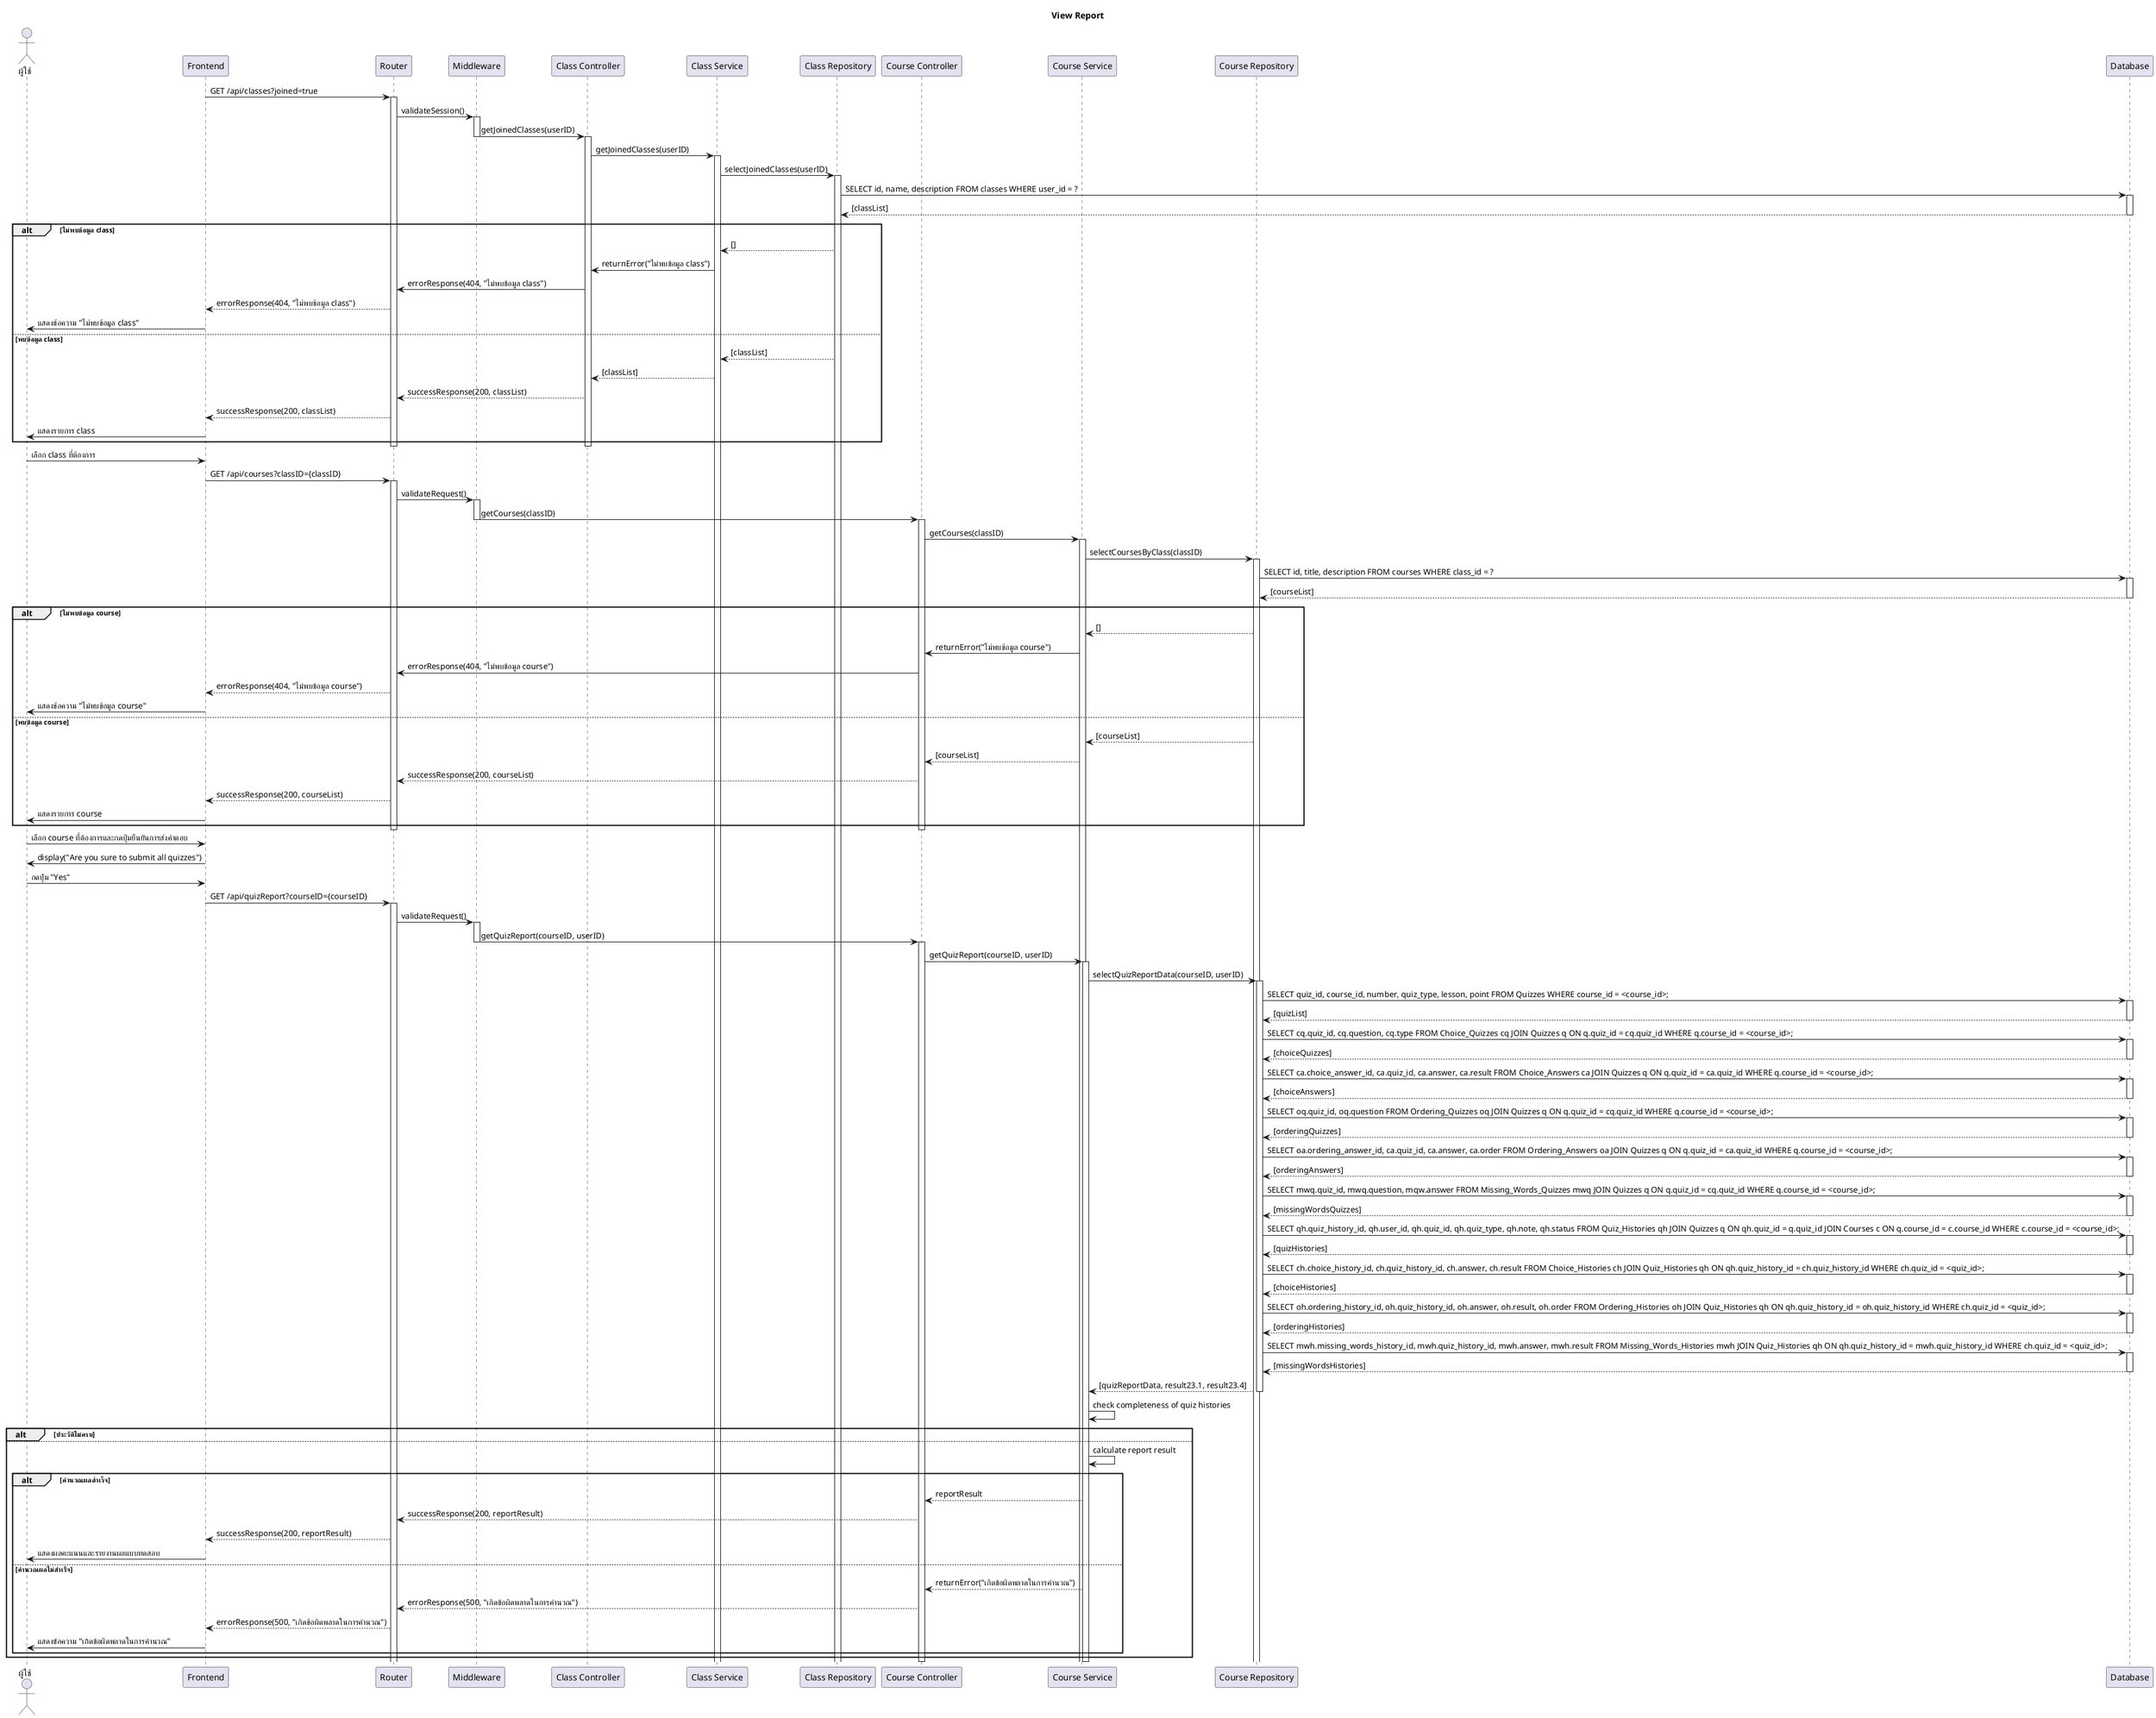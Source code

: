 @startuml
title View Report

actor "ผู้ใช้" as User
participant "Frontend" as FE
participant "Router" as Router
participant "Middleware" as MW

' --- Class Module ---
participant "Class Controller" as ClassCtrl
participant "Class Service" as ClassServ
participant "Class Repository" as ClassRepo

' --- Course Module ---
participant "Course Controller" as CourseCtrl
participant "Course Service" as CourseServ
participant "Course Repository" as CourseRepo

participant "Database" as DB

'==================== Phase 1: ดึงข้อมูล Class ====================
FE -> Router: GET /api/classes?joined=true
activate Router
Router -> MW: validateSession()
activate MW
MW -> ClassCtrl: getJoinedClasses(userID)
deactivate MW
activate ClassCtrl
ClassCtrl -> ClassServ: getJoinedClasses(userID)
activate ClassServ
ClassServ -> ClassRepo: selectJoinedClasses(userID)
activate ClassRepo
ClassRepo -> DB: SELECT id, name, description FROM classes WHERE user_id = ?
activate DB
DB --> ClassRepo: [classList]
deactivate DB
alt ไม่พบข้อมูล class
    ClassRepo --> ClassServ: []
    ClassServ -> ClassCtrl: returnError("ไม่พบข้อมูล class")
    ClassCtrl -> Router: errorResponse(404, "ไม่พบข้อมูล class")
    Router --> FE: errorResponse(404, "ไม่พบข้อมูล class")
    FE -> User: แสดงข้อความ "ไม่พบข้อมูล class"
else พบข้อมูล class
    ClassRepo --> ClassServ: [classList]
    ClassServ --> ClassCtrl: [classList]
    ClassCtrl --> Router: successResponse(200, classList)
    Router --> FE: successResponse(200, classList)
    FE -> User: แสดงรายการ class
end
deactivate ClassCtrl
deactivate Router

'==================== Phase 2: ดึงข้อมูล Course ====================
User -> FE: เลือก class ที่ต้องการ
FE -> Router: GET /api/courses?classID={classID}
activate Router
Router -> MW: validateRequest()
activate MW
MW -> CourseCtrl: getCourses(classID)
deactivate MW
activate CourseCtrl
CourseCtrl -> CourseServ: getCourses(classID)
activate CourseServ
CourseServ -> CourseRepo: selectCoursesByClass(classID)
activate CourseRepo
CourseRepo -> DB: SELECT id, title, description FROM courses WHERE class_id = ?
activate DB
DB --> CourseRepo: [courseList]
deactivate DB
alt ไม่พบข้อมูล course
     CourseRepo --> CourseServ: []
     CourseServ -> CourseCtrl: returnError("ไม่พบข้อมูล course")
     CourseCtrl -> Router: errorResponse(404, "ไม่พบข้อมูล course")
     Router --> FE: errorResponse(404, "ไม่พบข้อมูล course")
     FE -> User: แสดงข้อความ "ไม่พบข้อมูล course"
else พบข้อมูล course
     CourseRepo --> CourseServ: [courseList]
     CourseServ --> CourseCtrl: [courseList]
     CourseCtrl --> Router: successResponse(200, courseList)
     Router --> FE: successResponse(200, courseList)
     FE -> User: แสดงรายการ course
end
deactivate CourseCtrl
deactivate Router


'================= Phase 3: ยืนยันส่งคำตอบ =================
User -> FE: เลือก course ที่ต้องการและกดปุ่มยืนยันการส่งคำตอบ
FE -> User: display("Are you sure to submit all quizzes")

'================= Phase 4: ดูผลการทำแบบทดสอบ (View Report) =================
User -> FE: กดปุ่ม "Yes"
FE -> Router: GET /api/quizReport?courseID={courseID}
activate Router
Router -> MW: validateRequest()
activate MW
MW -> CourseCtrl: getQuizReport(courseID, userID)
deactivate MW
activate CourseCtrl
CourseCtrl -> CourseServ: getQuizReport(courseID, userID)
activate CourseServ
CourseServ -> CourseRepo: selectQuizReportData(courseID, userID)
activate CourseRepo
'-------------------------------------------
' UC 22 : 8.1 - ดึงข้อมูล quizzes ภายใน course
' Query: SELECT quiz_id, course_id, number, quiz_type, lesson, point FROM Quizzes WHERE course_id = <course_id>;
'-------------------------------------------
CourseRepo -> DB: SELECT quiz_id, course_id, number, quiz_type, lesson, point FROM Quizzes WHERE course_id = <course_id>;
activate DB
DB --> CourseRepo: [quizList]
deactivate DB
'-------------------------------------------
' UC 22 : 8.2 - ดึงข้อมูล choice_quizzes (รายละเอียดคำถาม) สำหรับ quizzes
' Query: SELECT cq.quiz_id, cq.question, cq.type FROM Choice_Quizzes cq JOIN Quizzes q ON q.quiz_id = cq.quiz_id WHERE q.course_id = <course_id>;
'-------------------------------------------
CourseRepo -> DB: SELECT cq.quiz_id, cq.question, cq.type FROM Choice_Quizzes cq JOIN Quizzes q ON q.quiz_id = cq.quiz_id WHERE q.course_id = <course_id>;
activate DB
DB --> CourseRepo: [choiceQuizzes]
deactivate DB
'-------------------------------------------
' UC 22 : 8.3 - ดึงข้อมูล choice_answers สำหรับ quizzes
' Query: SELECT ca.choice_answer_id, ca.quiz_id, ca.answer, ca.result FROM Choice_Answers ca JOIN Quizzes q ON q.quiz_id = ca.quiz_id WHERE q.course_id = <course_id>;
'-------------------------------------------
CourseRepo -> DB: SELECT ca.choice_answer_id, ca.quiz_id, ca.answer, ca.result FROM Choice_Answers ca JOIN Quizzes q ON q.quiz_id = ca.quiz_id WHERE q.course_id = <course_id>;
activate DB
DB --> CourseRepo: [choiceAnswers]
deactivate DB
'-------------------------------------------
' UC 22 : 8.4 - ดึงข้อมูล ordering_quizzes สำหรับ quizzes
' Query: SELECT oq.quiz_id, oq.question FROM Ordering_Quizzes oq JOIN Quizzes q ON q.quiz_id = cq.quiz_id WHERE q.course_id = <course_id>;
'-------------------------------------------
CourseRepo -> DB: SELECT oq.quiz_id, oq.question FROM Ordering_Quizzes oq JOIN Quizzes q ON q.quiz_id = cq.quiz_id WHERE q.course_id = <course_id>;
activate DB
DB --> CourseRepo: [orderingQuizzes]
deactivate DB
'-------------------------------------------
' UC 22 : 8.5 - ดึงข้อมูล ordering_answers สำหรับ quizzes
' Query: SELECT oa.ordering_answer_id, ca.quiz_id, ca.answer, ca.order FROM Ordering_Answers oa JOIN Quizzes q ON q.quiz_id = ca.quiz_id WHERE q.course_id = <course_id>;
'-------------------------------------------
CourseRepo -> DB: SELECT oa.ordering_answer_id, ca.quiz_id, ca.answer, ca.order FROM Ordering_Answers oa JOIN Quizzes q ON q.quiz_id = ca.quiz_id WHERE q.course_id = <course_id>;
activate DB
DB --> CourseRepo: [orderingAnswers]
deactivate DB
'-------------------------------------------
' UC 22 : 8.6 - ดึงข้อมูล missing_words_quizzes สำหรับ quizzes
' Query: SELECT mwq.quiz_id, mwq.question, mqw.answer FROM Missing_Words_Quizzes mwq JOIN Quizzes q ON q.quiz_id = cq.quiz_id WHERE q.course_id = <course_id>;
'-------------------------------------------
CourseRepo -> DB: SELECT mwq.quiz_id, mwq.question, mqw.answer FROM Missing_Words_Quizzes mwq JOIN Quizzes q ON q.quiz_id = cq.quiz_id WHERE q.course_id = <course_id>;
activate DB
DB --> CourseRepo: [missingWordsQuizzes]
deactivate DB
'-------------------------------------------
' UC 22 : 8.7 - ดึงข้อมูล quiz_histories สำหรับ course และ user
' Query: SELECT qh.quiz_history_id, qh.user_id, qh.quiz_id, qh.quiz_type, qh.note, qh.status FROM Quiz_Histories qh JOIN Quizzes q ON qh.quiz_id = q.quiz_id JOIN Courses c ON q.course_id = c.course_id WHERE c.course_id = <course_id>;
'-------------------------------------------
CourseRepo -> DB: SELECT qh.quiz_history_id, qh.user_id, qh.quiz_id, qh.quiz_type, qh.note, qh.status FROM Quiz_Histories qh JOIN Quizzes q ON qh.quiz_id = q.quiz_id JOIN Courses c ON q.course_id = c.course_id WHERE c.course_id = <course_id>;
activate DB
DB --> CourseRepo: [quizHistories]
deactivate DB
'-------------------------------------------
' UC 22 : 8.8 - ดึงข้อมูล choice_histories สำหรับแต่ละ quiz (ใช้ quiz_id)
' Query: SELECT ch.choice_history_id, ch.quiz_history_id, ch.answer, ch.result FROM Choice_Histories ch JOIN Quiz_Histories qh ON qh.quiz_history_id = ch.quiz_history_id WHERE ch.quiz_id = <quiz_id>;
'-------------------------------------------
CourseRepo -> DB: SELECT ch.choice_history_id, ch.quiz_history_id, ch.answer, ch.result FROM Choice_Histories ch JOIN Quiz_Histories qh ON qh.quiz_history_id = ch.quiz_history_id WHERE ch.quiz_id = <quiz_id>;
activate DB
DB --> CourseRepo: [choiceHistories]
deactivate DB
'-------------------------------------------
' UC 22 : 8.9 - ดึงข้อมูล ordering_histories สำหรับแต่ละ quiz (ใช้ quiz_id)
' Query: SELECT oh.ordering_history_id, oh.quiz_history_id, oh.answer, oh.result, oh.order FROM Ordering_Histories oh JOIN Quiz_Histories qh ON qh.quiz_history_id = oh.quiz_history_id WHERE ch.quiz_id = <quiz_id>;
'-------------------------------------------
CourseRepo -> DB: SELECT oh.ordering_history_id, oh.quiz_history_id, oh.answer, oh.result, oh.order FROM Ordering_Histories oh JOIN Quiz_Histories qh ON qh.quiz_history_id = oh.quiz_history_id WHERE ch.quiz_id = <quiz_id>;
activate DB
DB --> CourseRepo: [orderingHistories]
deactivate DB
'-------------------------------------------
' UC 22 : 8.10 - ดึงข้อมูล missing_words_histories สำหรับแต่ละ quiz (ใช้ quiz_id)
' Query: SELECT mwh.missing_words_history_id, mwh.quiz_history_id, mwh.answer, mwh.result FROM Missing_Words_Histories mwh JOIN Quiz_Histories qh ON qh.quiz_history_id = mwh.quiz_history_id WHERE ch.quiz_id = <quiz_id>;
'-------------------------------------------
CourseRepo -> DB: SELECT mwh.missing_words_history_id, mwh.quiz_history_id, mwh.answer, mwh.result FROM Missing_Words_Histories mwh JOIN Quiz_Histories qh ON qh.quiz_history_id = mwh.quiz_history_id WHERE ch.quiz_id = <quiz_id>;
activate DB
DB --> CourseRepo: [missingWordsHistories]
deactivate DB
CourseRepo --> CourseServ: [quizReportData, result23.1, result23.4]
deactivate CourseRepo

CourseServ -> CourseServ: check completeness of quiz histories
alt ประวัติไม่ครบ
else
    CourseServ -> CourseServ: calculate report result
    alt คำนวณผลสำเร็จ
         CourseServ --> CourseCtrl: reportResult
         CourseCtrl --> Router: successResponse(200, reportResult)
         Router --> FE: successResponse(200, reportResult)
         FE -> User: แสดงผลคะแนนและรายงานผลแบบทดสอบ
    else คำนวณผลไม่สำเร็จ
         CourseServ --> CourseCtrl: returnError("เกิดข้อผิดพลาดในการคำนวณ")
         CourseCtrl --> Router: errorResponse(500, "เกิดข้อผิดพลาดในการคำนวณ")
         Router --> FE: errorResponse(500, "เกิดข้อผิดพลาดในการคำนวณ")
         FE -> User: แสดงข้อความ "เกิดข้อผิดพลาดในการคำนวณ"
    end
end
deactivate CourseServ
deactivate CourseCtrl
@enduml